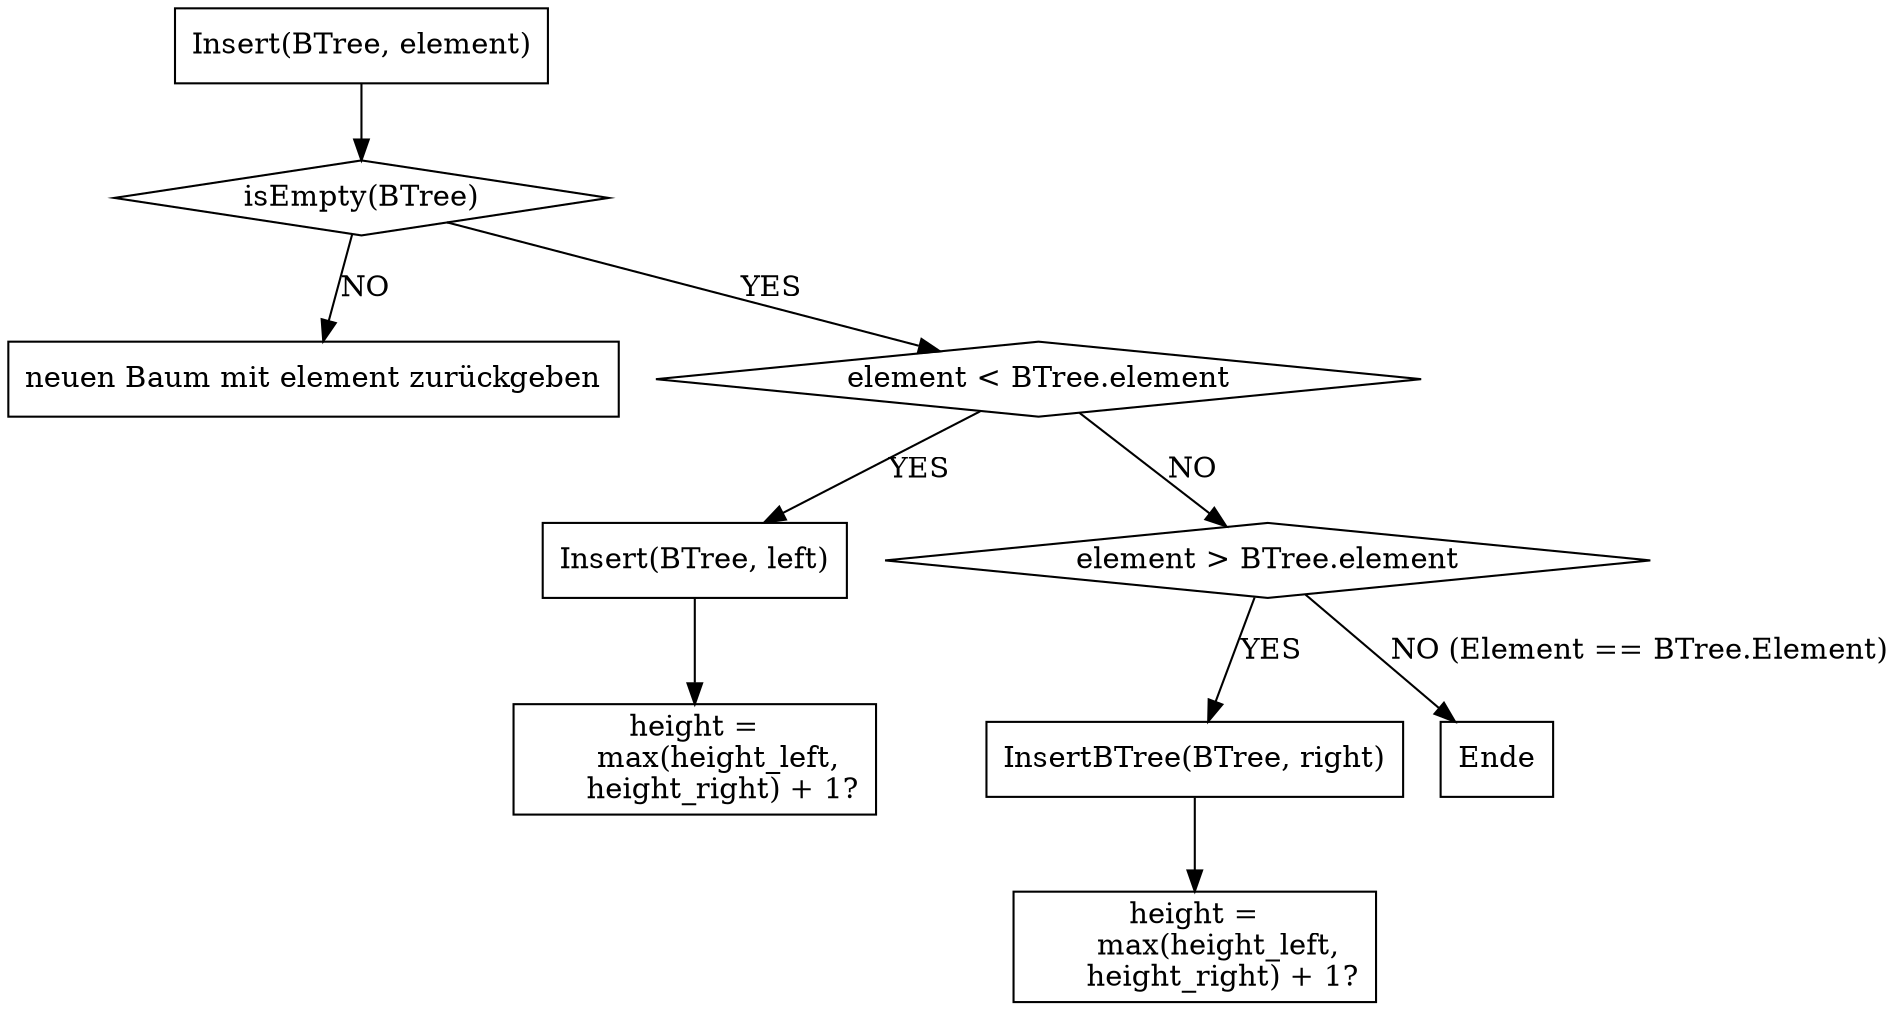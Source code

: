 digraph Q {

node [shape = box];
compound = true;

    a1 [label = "Insert(BTree, element)"]
    a1 -> a2
    a2 [label = "isEmpty(BTree)" shape = diamond]
    a2-> b2 [label = "NO"]
    b2 [label = "neuen Baum mit element zurückgeben"]
    a2 -> a3 [label = "YES"]
    a3 [label = "element < BTree.element" shape = diamond]
    a3 -> smaller [label = "YES"]
    a3 -> a4 [label = "NO"]
    a4 [label = "element > BTree.element" shape = diamond]
    a4 -> larger [label = "YES"]
    a4 -> "Ende" [label = "NO (Element == BTree.Element)"]
    smaller [label = "Insert(BTree, left)"]
    //smaller -> a1
    larger [label = "InsertBTree(BTree, right)"]
    //larger -> a1

    smaller -> checkReturnl2
    checkReturnl2 [label = "height =
     max(height_left,
      height_right) + 1?"]
    
    larger -> checkReturn2
    checkReturn2 [label = "height =
     max(height_left,
      height_right) + 1?"]
}
